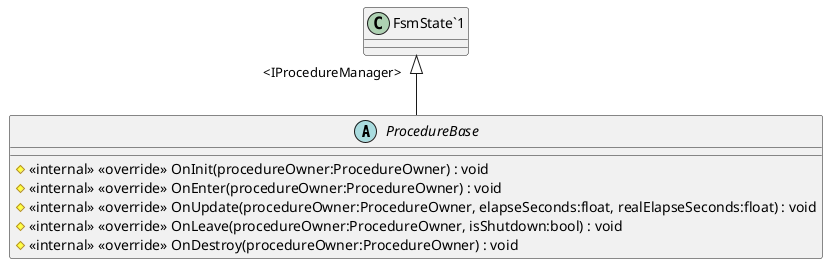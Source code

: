 @startuml
abstract class ProcedureBase {
    # <<internal>> <<override>> OnInit(procedureOwner:ProcedureOwner) : void
    # <<internal>> <<override>> OnEnter(procedureOwner:ProcedureOwner) : void
    # <<internal>> <<override>> OnUpdate(procedureOwner:ProcedureOwner, elapseSeconds:float, realElapseSeconds:float) : void
    # <<internal>> <<override>> OnLeave(procedureOwner:ProcedureOwner, isShutdown:bool) : void
    # <<internal>> <<override>> OnDestroy(procedureOwner:ProcedureOwner) : void
}
"FsmState`1" "<IProcedureManager>" <|-- ProcedureBase
@enduml

